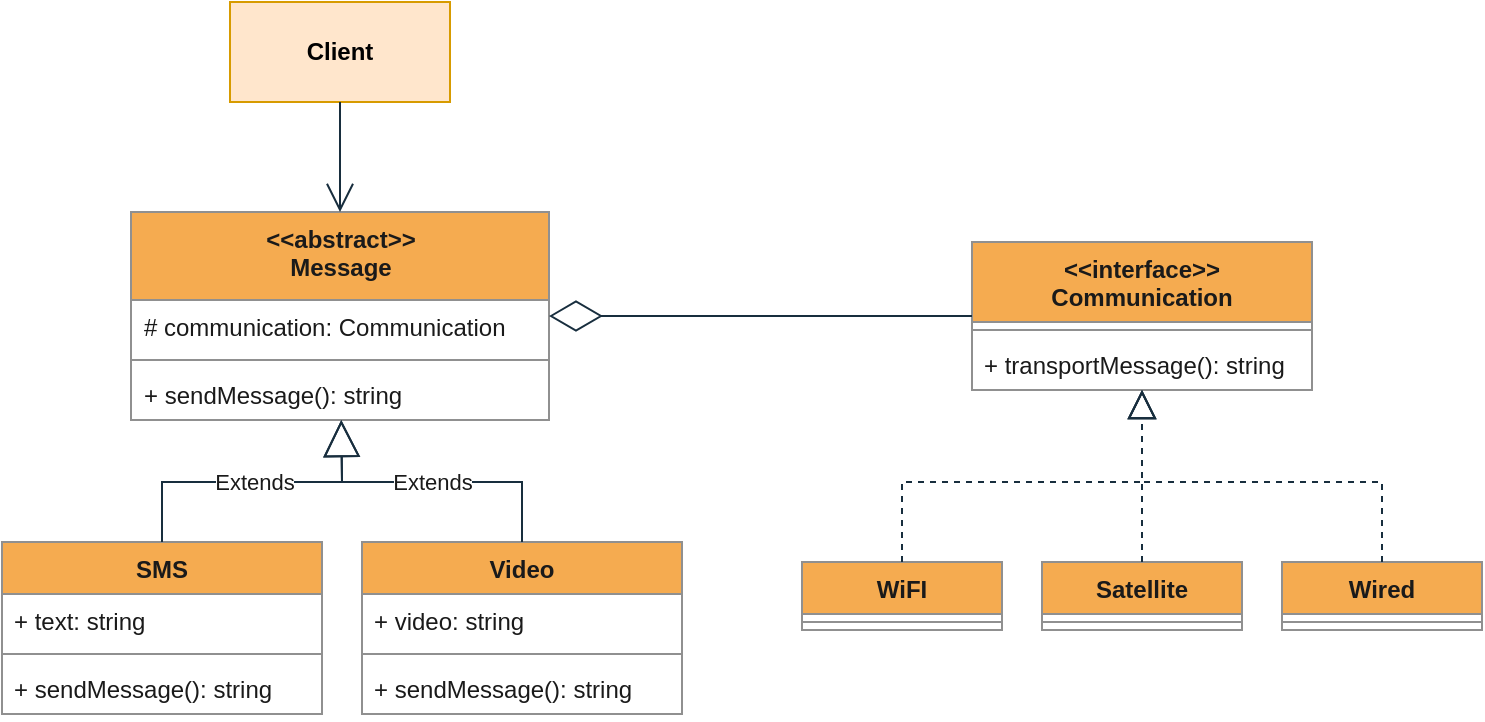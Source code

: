 <mxfile version="21.2.9" type="device">
  <diagram id="C5RBs43oDa-KdzZeNtuy" name="Page-1">
    <mxGraphModel dx="2062" dy="684" grid="1" gridSize="10" guides="1" tooltips="1" connect="1" arrows="1" fold="1" page="1" pageScale="1" pageWidth="827" pageHeight="1169" math="0" shadow="0">
      <root>
        <mxCell id="WIyWlLk6GJQsqaUBKTNV-0" />
        <mxCell id="WIyWlLk6GJQsqaUBKTNV-1" parent="WIyWlLk6GJQsqaUBKTNV-0" />
        <mxCell id="FIAMeoKrVB0VBsVTYVQM-38" value="&lt;b&gt;Client&lt;/b&gt;" style="html=1;whiteSpace=wrap;fillColor=#ffe6cc;strokeColor=#d79b00;labelBackgroundColor=none;" parent="WIyWlLk6GJQsqaUBKTNV-1" vertex="1">
          <mxGeometry x="84" y="180" width="110" height="50" as="geometry" />
        </mxCell>
        <mxCell id="RofgJRskUQpjzAYJ_N7h-0" value="&amp;lt;&amp;lt;abstract&amp;gt;&amp;gt;&lt;br&gt;Message" style="swimlane;fontStyle=1;align=center;verticalAlign=top;childLayout=stackLayout;horizontal=1;startSize=44;horizontalStack=0;resizeParent=1;resizeParentMax=0;resizeLast=0;collapsible=1;marginBottom=0;whiteSpace=wrap;html=1;labelBackgroundColor=none;fillColor=#F5AB50;strokeColor=#909090;fontColor=#1A1A1A;" vertex="1" parent="WIyWlLk6GJQsqaUBKTNV-1">
          <mxGeometry x="34.5" y="285" width="209" height="104" as="geometry" />
        </mxCell>
        <mxCell id="RofgJRskUQpjzAYJ_N7h-37" value="# communication: Communication" style="text;strokeColor=none;fillColor=none;align=left;verticalAlign=top;spacingLeft=4;spacingRight=4;overflow=hidden;rotatable=0;points=[[0,0.5],[1,0.5]];portConstraint=eastwest;whiteSpace=wrap;html=1;labelBackgroundColor=none;fontColor=#1A1A1A;" vertex="1" parent="RofgJRskUQpjzAYJ_N7h-0">
          <mxGeometry y="44" width="209" height="26" as="geometry" />
        </mxCell>
        <mxCell id="RofgJRskUQpjzAYJ_N7h-2" value="" style="line;strokeWidth=1;fillColor=none;align=left;verticalAlign=middle;spacingTop=-1;spacingLeft=3;spacingRight=3;rotatable=0;labelPosition=right;points=[];portConstraint=eastwest;strokeColor=#909090;labelBackgroundColor=none;fontColor=#1A1A1A;" vertex="1" parent="RofgJRskUQpjzAYJ_N7h-0">
          <mxGeometry y="70" width="209" height="8" as="geometry" />
        </mxCell>
        <mxCell id="RofgJRskUQpjzAYJ_N7h-3" value="+ sendMessage(): string" style="text;strokeColor=none;fillColor=none;align=left;verticalAlign=top;spacingLeft=4;spacingRight=4;overflow=hidden;rotatable=0;points=[[0,0.5],[1,0.5]];portConstraint=eastwest;whiteSpace=wrap;html=1;labelBackgroundColor=none;fontColor=#1A1A1A;" vertex="1" parent="RofgJRskUQpjzAYJ_N7h-0">
          <mxGeometry y="78" width="209" height="26" as="geometry" />
        </mxCell>
        <mxCell id="RofgJRskUQpjzAYJ_N7h-4" value="SMS" style="swimlane;fontStyle=1;align=center;verticalAlign=top;childLayout=stackLayout;horizontal=1;startSize=26;horizontalStack=0;resizeParent=1;resizeParentMax=0;resizeLast=0;collapsible=1;marginBottom=0;whiteSpace=wrap;html=1;labelBackgroundColor=none;fillColor=#F5AB50;strokeColor=#909090;fontColor=#1A1A1A;" vertex="1" parent="WIyWlLk6GJQsqaUBKTNV-1">
          <mxGeometry x="-30" y="450" width="160" height="86" as="geometry" />
        </mxCell>
        <mxCell id="RofgJRskUQpjzAYJ_N7h-5" value="+ text: string" style="text;strokeColor=none;fillColor=none;align=left;verticalAlign=top;spacingLeft=4;spacingRight=4;overflow=hidden;rotatable=0;points=[[0,0.5],[1,0.5]];portConstraint=eastwest;whiteSpace=wrap;html=1;labelBackgroundColor=none;fontColor=#1A1A1A;" vertex="1" parent="RofgJRskUQpjzAYJ_N7h-4">
          <mxGeometry y="26" width="160" height="26" as="geometry" />
        </mxCell>
        <mxCell id="RofgJRskUQpjzAYJ_N7h-6" value="" style="line;strokeWidth=1;fillColor=none;align=left;verticalAlign=middle;spacingTop=-1;spacingLeft=3;spacingRight=3;rotatable=0;labelPosition=right;points=[];portConstraint=eastwest;strokeColor=#909090;labelBackgroundColor=none;fontColor=#1A1A1A;" vertex="1" parent="RofgJRskUQpjzAYJ_N7h-4">
          <mxGeometry y="52" width="160" height="8" as="geometry" />
        </mxCell>
        <mxCell id="RofgJRskUQpjzAYJ_N7h-33" value="+ sendMessage(): string" style="text;strokeColor=none;fillColor=none;align=left;verticalAlign=top;spacingLeft=4;spacingRight=4;overflow=hidden;rotatable=0;points=[[0,0.5],[1,0.5]];portConstraint=eastwest;whiteSpace=wrap;html=1;labelBackgroundColor=none;fontColor=#1A1A1A;" vertex="1" parent="RofgJRskUQpjzAYJ_N7h-4">
          <mxGeometry y="60" width="160" height="26" as="geometry" />
        </mxCell>
        <mxCell id="RofgJRskUQpjzAYJ_N7h-8" value="Video" style="swimlane;fontStyle=1;align=center;verticalAlign=top;childLayout=stackLayout;horizontal=1;startSize=26;horizontalStack=0;resizeParent=1;resizeParentMax=0;resizeLast=0;collapsible=1;marginBottom=0;whiteSpace=wrap;html=1;labelBackgroundColor=none;fillColor=#F5AB50;strokeColor=#909090;fontColor=#1A1A1A;" vertex="1" parent="WIyWlLk6GJQsqaUBKTNV-1">
          <mxGeometry x="150" y="450" width="160" height="86" as="geometry" />
        </mxCell>
        <mxCell id="RofgJRskUQpjzAYJ_N7h-9" value="+ video: string" style="text;strokeColor=none;fillColor=none;align=left;verticalAlign=top;spacingLeft=4;spacingRight=4;overflow=hidden;rotatable=0;points=[[0,0.5],[1,0.5]];portConstraint=eastwest;whiteSpace=wrap;html=1;labelBackgroundColor=none;fontColor=#1A1A1A;" vertex="1" parent="RofgJRskUQpjzAYJ_N7h-8">
          <mxGeometry y="26" width="160" height="26" as="geometry" />
        </mxCell>
        <mxCell id="RofgJRskUQpjzAYJ_N7h-10" value="" style="line;strokeWidth=1;fillColor=none;align=left;verticalAlign=middle;spacingTop=-1;spacingLeft=3;spacingRight=3;rotatable=0;labelPosition=right;points=[];portConstraint=eastwest;strokeColor=#909090;labelBackgroundColor=none;fontColor=#1A1A1A;" vertex="1" parent="RofgJRskUQpjzAYJ_N7h-8">
          <mxGeometry y="52" width="160" height="8" as="geometry" />
        </mxCell>
        <mxCell id="RofgJRskUQpjzAYJ_N7h-34" value="+ sendMessage(): string" style="text;strokeColor=none;fillColor=none;align=left;verticalAlign=top;spacingLeft=4;spacingRight=4;overflow=hidden;rotatable=0;points=[[0,0.5],[1,0.5]];portConstraint=eastwest;whiteSpace=wrap;html=1;labelBackgroundColor=none;fontColor=#1A1A1A;" vertex="1" parent="RofgJRskUQpjzAYJ_N7h-8">
          <mxGeometry y="60" width="160" height="26" as="geometry" />
        </mxCell>
        <mxCell id="RofgJRskUQpjzAYJ_N7h-12" value="&amp;lt;&amp;lt;interface&amp;gt;&amp;gt;&lt;br&gt;Communication" style="swimlane;fontStyle=1;align=center;verticalAlign=top;childLayout=stackLayout;horizontal=1;startSize=40;horizontalStack=0;resizeParent=1;resizeParentMax=0;resizeLast=0;collapsible=1;marginBottom=0;whiteSpace=wrap;html=1;labelBackgroundColor=none;fillColor=#F5AB50;strokeColor=#909090;fontColor=#1A1A1A;" vertex="1" parent="WIyWlLk6GJQsqaUBKTNV-1">
          <mxGeometry x="455" y="300" width="170" height="74" as="geometry" />
        </mxCell>
        <mxCell id="RofgJRskUQpjzAYJ_N7h-14" value="" style="line;strokeWidth=1;fillColor=none;align=left;verticalAlign=middle;spacingTop=-1;spacingLeft=3;spacingRight=3;rotatable=0;labelPosition=right;points=[];portConstraint=eastwest;strokeColor=#909090;labelBackgroundColor=none;fontColor=#1A1A1A;" vertex="1" parent="RofgJRskUQpjzAYJ_N7h-12">
          <mxGeometry y="40" width="170" height="8" as="geometry" />
        </mxCell>
        <mxCell id="RofgJRskUQpjzAYJ_N7h-15" value="+ transportMessage(): string" style="text;strokeColor=none;fillColor=none;align=left;verticalAlign=top;spacingLeft=4;spacingRight=4;overflow=hidden;rotatable=0;points=[[0,0.5],[1,0.5]];portConstraint=eastwest;whiteSpace=wrap;html=1;labelBackgroundColor=none;fontColor=#1A1A1A;" vertex="1" parent="RofgJRskUQpjzAYJ_N7h-12">
          <mxGeometry y="48" width="170" height="26" as="geometry" />
        </mxCell>
        <mxCell id="RofgJRskUQpjzAYJ_N7h-16" value="WiFI" style="swimlane;fontStyle=1;align=center;verticalAlign=top;childLayout=stackLayout;horizontal=1;startSize=26;horizontalStack=0;resizeParent=1;resizeParentMax=0;resizeLast=0;collapsible=1;marginBottom=0;whiteSpace=wrap;html=1;labelBackgroundColor=none;fillColor=#F5AB50;strokeColor=#909090;fontColor=#1A1A1A;" vertex="1" parent="WIyWlLk6GJQsqaUBKTNV-1">
          <mxGeometry x="370" y="460" width="100" height="34" as="geometry" />
        </mxCell>
        <mxCell id="RofgJRskUQpjzAYJ_N7h-18" value="" style="line;strokeWidth=1;fillColor=none;align=left;verticalAlign=middle;spacingTop=-1;spacingLeft=3;spacingRight=3;rotatable=0;labelPosition=right;points=[];portConstraint=eastwest;strokeColor=#909090;labelBackgroundColor=none;fontColor=#1A1A1A;" vertex="1" parent="RofgJRskUQpjzAYJ_N7h-16">
          <mxGeometry y="26" width="100" height="8" as="geometry" />
        </mxCell>
        <mxCell id="RofgJRskUQpjzAYJ_N7h-21" value="Satellite" style="swimlane;fontStyle=1;align=center;verticalAlign=top;childLayout=stackLayout;horizontal=1;startSize=26;horizontalStack=0;resizeParent=1;resizeParentMax=0;resizeLast=0;collapsible=1;marginBottom=0;whiteSpace=wrap;html=1;labelBackgroundColor=none;fillColor=#F5AB50;strokeColor=#909090;fontColor=#1A1A1A;" vertex="1" parent="WIyWlLk6GJQsqaUBKTNV-1">
          <mxGeometry x="490" y="460" width="100" height="34" as="geometry" />
        </mxCell>
        <mxCell id="RofgJRskUQpjzAYJ_N7h-23" value="" style="line;strokeWidth=1;fillColor=none;align=left;verticalAlign=middle;spacingTop=-1;spacingLeft=3;spacingRight=3;rotatable=0;labelPosition=right;points=[];portConstraint=eastwest;strokeColor=#909090;labelBackgroundColor=none;fontColor=#1A1A1A;" vertex="1" parent="RofgJRskUQpjzAYJ_N7h-21">
          <mxGeometry y="26" width="100" height="8" as="geometry" />
        </mxCell>
        <mxCell id="RofgJRskUQpjzAYJ_N7h-25" value="Wired" style="swimlane;fontStyle=1;align=center;verticalAlign=top;childLayout=stackLayout;horizontal=1;startSize=26;horizontalStack=0;resizeParent=1;resizeParentMax=0;resizeLast=0;collapsible=1;marginBottom=0;whiteSpace=wrap;html=1;labelBackgroundColor=none;fillColor=#F5AB50;strokeColor=#909090;fontColor=#1A1A1A;" vertex="1" parent="WIyWlLk6GJQsqaUBKTNV-1">
          <mxGeometry x="610" y="460" width="100" height="34" as="geometry" />
        </mxCell>
        <mxCell id="RofgJRskUQpjzAYJ_N7h-27" value="" style="line;strokeWidth=1;fillColor=none;align=left;verticalAlign=middle;spacingTop=-1;spacingLeft=3;spacingRight=3;rotatable=0;labelPosition=right;points=[];portConstraint=eastwest;strokeColor=#909090;labelBackgroundColor=none;fontColor=#1A1A1A;" vertex="1" parent="RofgJRskUQpjzAYJ_N7h-25">
          <mxGeometry y="26" width="100" height="8" as="geometry" />
        </mxCell>
        <mxCell id="RofgJRskUQpjzAYJ_N7h-30" value="" style="endArrow=block;dashed=1;endFill=0;endSize=12;html=1;rounded=0;strokeColor=#182E3E;fontColor=#1A1A1A;" edge="1" parent="WIyWlLk6GJQsqaUBKTNV-1" source="RofgJRskUQpjzAYJ_N7h-16" target="RofgJRskUQpjzAYJ_N7h-12">
          <mxGeometry width="160" relative="1" as="geometry">
            <mxPoint x="250" y="580" as="sourcePoint" />
            <mxPoint x="410" y="580" as="targetPoint" />
            <Array as="points">
              <mxPoint x="420" y="420" />
              <mxPoint x="540" y="420" />
            </Array>
          </mxGeometry>
        </mxCell>
        <mxCell id="RofgJRskUQpjzAYJ_N7h-31" value="" style="endArrow=block;dashed=1;endFill=0;endSize=12;html=1;rounded=0;strokeColor=#182E3E;fontColor=#1A1A1A;" edge="1" parent="WIyWlLk6GJQsqaUBKTNV-1" source="RofgJRskUQpjzAYJ_N7h-25" target="RofgJRskUQpjzAYJ_N7h-12">
          <mxGeometry width="160" relative="1" as="geometry">
            <mxPoint x="250" y="390" as="sourcePoint" />
            <mxPoint x="410" y="390" as="targetPoint" />
            <Array as="points">
              <mxPoint x="660" y="420" />
              <mxPoint x="540" y="420" />
            </Array>
          </mxGeometry>
        </mxCell>
        <mxCell id="RofgJRskUQpjzAYJ_N7h-32" value="" style="endArrow=block;dashed=1;endFill=0;endSize=12;html=1;rounded=0;strokeColor=#182E3E;fontColor=#1A1A1A;" edge="1" parent="WIyWlLk6GJQsqaUBKTNV-1" source="RofgJRskUQpjzAYJ_N7h-21" target="RofgJRskUQpjzAYJ_N7h-12">
          <mxGeometry width="160" relative="1" as="geometry">
            <mxPoint x="330" y="610" as="sourcePoint" />
            <mxPoint x="490" y="610" as="targetPoint" />
          </mxGeometry>
        </mxCell>
        <mxCell id="RofgJRskUQpjzAYJ_N7h-35" value="" style="endArrow=diamondThin;endFill=0;endSize=24;html=1;rounded=0;strokeColor=#182E3E;fontColor=#1A1A1A;" edge="1" parent="WIyWlLk6GJQsqaUBKTNV-1" source="RofgJRskUQpjzAYJ_N7h-12" target="RofgJRskUQpjzAYJ_N7h-0">
          <mxGeometry width="160" relative="1" as="geometry">
            <mxPoint x="240" y="250" as="sourcePoint" />
            <mxPoint x="400" y="250" as="targetPoint" />
          </mxGeometry>
        </mxCell>
        <mxCell id="RofgJRskUQpjzAYJ_N7h-36" value="" style="endArrow=open;endFill=1;endSize=12;html=1;rounded=0;strokeColor=#182E3E;fontColor=#1A1A1A;" edge="1" parent="WIyWlLk6GJQsqaUBKTNV-1" source="FIAMeoKrVB0VBsVTYVQM-38" target="RofgJRskUQpjzAYJ_N7h-0">
          <mxGeometry width="160" relative="1" as="geometry">
            <mxPoint x="-20" y="180" as="sourcePoint" />
            <mxPoint x="140" y="180" as="targetPoint" />
          </mxGeometry>
        </mxCell>
        <mxCell id="RofgJRskUQpjzAYJ_N7h-38" value="Extends" style="endArrow=block;endSize=16;endFill=0;html=1;rounded=0;strokeColor=#182E3E;fontColor=#1A1A1A;" edge="1" parent="WIyWlLk6GJQsqaUBKTNV-1" source="RofgJRskUQpjzAYJ_N7h-4" target="RofgJRskUQpjzAYJ_N7h-0">
          <mxGeometry width="160" relative="1" as="geometry">
            <mxPoint x="80" y="620" as="sourcePoint" />
            <mxPoint x="240" y="620" as="targetPoint" />
            <Array as="points">
              <mxPoint x="50" y="420" />
              <mxPoint x="140" y="420" />
            </Array>
          </mxGeometry>
        </mxCell>
        <mxCell id="RofgJRskUQpjzAYJ_N7h-39" value="Extends" style="endArrow=block;endSize=16;endFill=0;html=1;rounded=0;strokeColor=#182E3E;fontColor=#1A1A1A;" edge="1" parent="WIyWlLk6GJQsqaUBKTNV-1" source="RofgJRskUQpjzAYJ_N7h-8" target="RofgJRskUQpjzAYJ_N7h-0">
          <mxGeometry width="160" relative="1" as="geometry">
            <mxPoint x="150" y="420" as="sourcePoint" />
            <mxPoint x="310" y="420" as="targetPoint" />
            <Array as="points">
              <mxPoint x="230" y="420" />
              <mxPoint x="140" y="420" />
            </Array>
          </mxGeometry>
        </mxCell>
      </root>
    </mxGraphModel>
  </diagram>
</mxfile>
